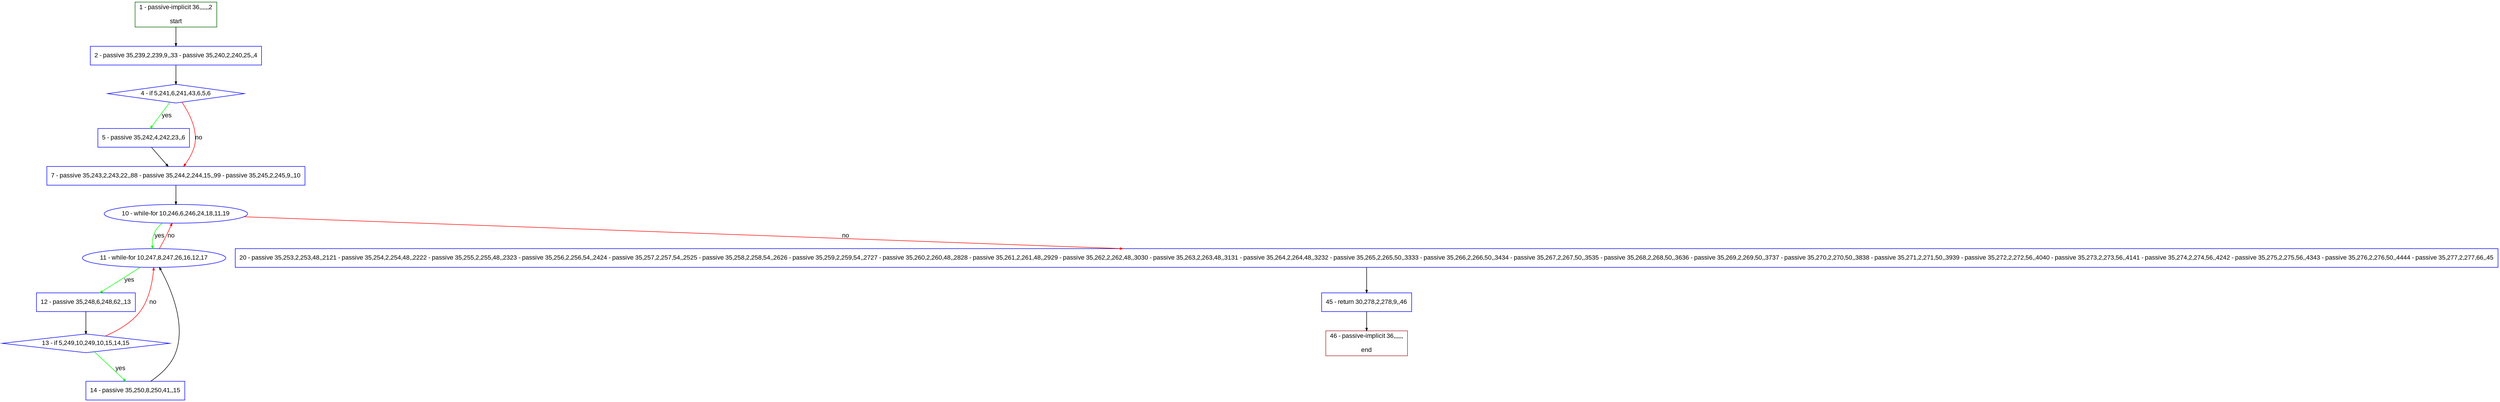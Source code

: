 digraph "" {
  graph [pack="true", label="", fontsize="12", packmode="clust", fontname="Arial", fillcolor="#FFFFCC", bgcolor="white", style="rounded,filled", compound="true"];
  node [node_initialized="no", label="", color="grey", fontsize="12", fillcolor="white", fontname="Arial", style="filled", shape="rectangle", compound="true", fixedsize="false"];
  edge [fontcolor="black", arrowhead="normal", arrowtail="none", arrowsize="0.5", ltail="", label="", color="black", fontsize="12", lhead="", fontname="Arial", dir="forward", compound="true"];
  __N1 [label="2 - passive 35,239,2,239,9,,33 - passive 35,240,2,240,25,,4", color="#0000ff", fillcolor="#ffffff", style="filled", shape="box"];
  __N2 [label="1 - passive-implicit 36,,,,,,2\n\nstart", color="#006400", fillcolor="#ffffff", style="filled", shape="box"];
  __N3 [label="4 - if 5,241,6,241,43,6,5,6", color="#0000ff", fillcolor="#ffffff", style="filled", shape="diamond"];
  __N4 [label="5 - passive 35,242,4,242,23,,6", color="#0000ff", fillcolor="#ffffff", style="filled", shape="box"];
  __N5 [label="7 - passive 35,243,2,243,22,,88 - passive 35,244,2,244,15,,99 - passive 35,245,2,245,9,,10", color="#0000ff", fillcolor="#ffffff", style="filled", shape="box"];
  __N6 [label="10 - while-for 10,246,6,246,24,18,11,19", color="#0000ff", fillcolor="#ffffff", style="filled", shape="oval"];
  __N7 [label="11 - while-for 10,247,8,247,26,16,12,17", color="#0000ff", fillcolor="#ffffff", style="filled", shape="oval"];
  __N8 [label="20 - passive 35,253,2,253,48,,2121 - passive 35,254,2,254,48,,2222 - passive 35,255,2,255,48,,2323 - passive 35,256,2,256,54,,2424 - passive 35,257,2,257,54,,2525 - passive 35,258,2,258,54,,2626 - passive 35,259,2,259,54,,2727 - passive 35,260,2,260,48,,2828 - passive 35,261,2,261,48,,2929 - passive 35,262,2,262,48,,3030 - passive 35,263,2,263,48,,3131 - passive 35,264,2,264,48,,3232 - passive 35,265,2,265,50,,3333 - passive 35,266,2,266,50,,3434 - passive 35,267,2,267,50,,3535 - passive 35,268,2,268,50,,3636 - passive 35,269,2,269,50,,3737 - passive 35,270,2,270,50,,3838 - passive 35,271,2,271,50,,3939 - passive 35,272,2,272,56,,4040 - passive 35,273,2,273,56,,4141 - passive 35,274,2,274,56,,4242 - passive 35,275,2,275,56,,4343 - passive 35,276,2,276,50,,4444 - passive 35,277,2,277,66,,45", color="#0000ff", fillcolor="#ffffff", style="filled", shape="box"];
  __N9 [label="12 - passive 35,248,6,248,62,,13", color="#0000ff", fillcolor="#ffffff", style="filled", shape="box"];
  __N10 [label="13 - if 5,249,10,249,10,15,14,15", color="#0000ff", fillcolor="#ffffff", style="filled", shape="diamond"];
  __N11 [label="14 - passive 35,250,8,250,41,,15", color="#0000ff", fillcolor="#ffffff", style="filled", shape="box"];
  __N12 [label="45 - return 30,278,2,278,9,,46", color="#0000ff", fillcolor="#ffffff", style="filled", shape="box"];
  __N13 [label="46 - passive-implicit 36,,,,,,\n\nend", color="#a52a2a", fillcolor="#ffffff", style="filled", shape="box"];
  __N2 -> __N1 [arrowhead="normal", arrowtail="none", color="#000000", label="", dir="forward"];
  __N1 -> __N3 [arrowhead="normal", arrowtail="none", color="#000000", label="", dir="forward"];
  __N3 -> __N4 [arrowhead="normal", arrowtail="none", color="#00ff00", label="yes", dir="forward"];
  __N3 -> __N5 [arrowhead="normal", arrowtail="none", color="#ff0000", label="no", dir="forward"];
  __N4 -> __N5 [arrowhead="normal", arrowtail="none", color="#000000", label="", dir="forward"];
  __N5 -> __N6 [arrowhead="normal", arrowtail="none", color="#000000", label="", dir="forward"];
  __N6 -> __N7 [arrowhead="normal", arrowtail="none", color="#00ff00", label="yes", dir="forward"];
  __N7 -> __N6 [arrowhead="normal", arrowtail="none", color="#ff0000", label="no", dir="forward"];
  __N6 -> __N8 [arrowhead="normal", arrowtail="none", color="#ff0000", label="no", dir="forward"];
  __N7 -> __N9 [arrowhead="normal", arrowtail="none", color="#00ff00", label="yes", dir="forward"];
  __N9 -> __N10 [arrowhead="normal", arrowtail="none", color="#000000", label="", dir="forward"];
  __N10 -> __N7 [arrowhead="normal", arrowtail="none", color="#ff0000", label="no", dir="forward"];
  __N10 -> __N11 [arrowhead="normal", arrowtail="none", color="#00ff00", label="yes", dir="forward"];
  __N11 -> __N7 [arrowhead="normal", arrowtail="none", color="#000000", label="", dir="forward"];
  __N8 -> __N12 [arrowhead="normal", arrowtail="none", color="#000000", label="", dir="forward"];
  __N12 -> __N13 [arrowhead="normal", arrowtail="none", color="#000000", label="", dir="forward"];
}
